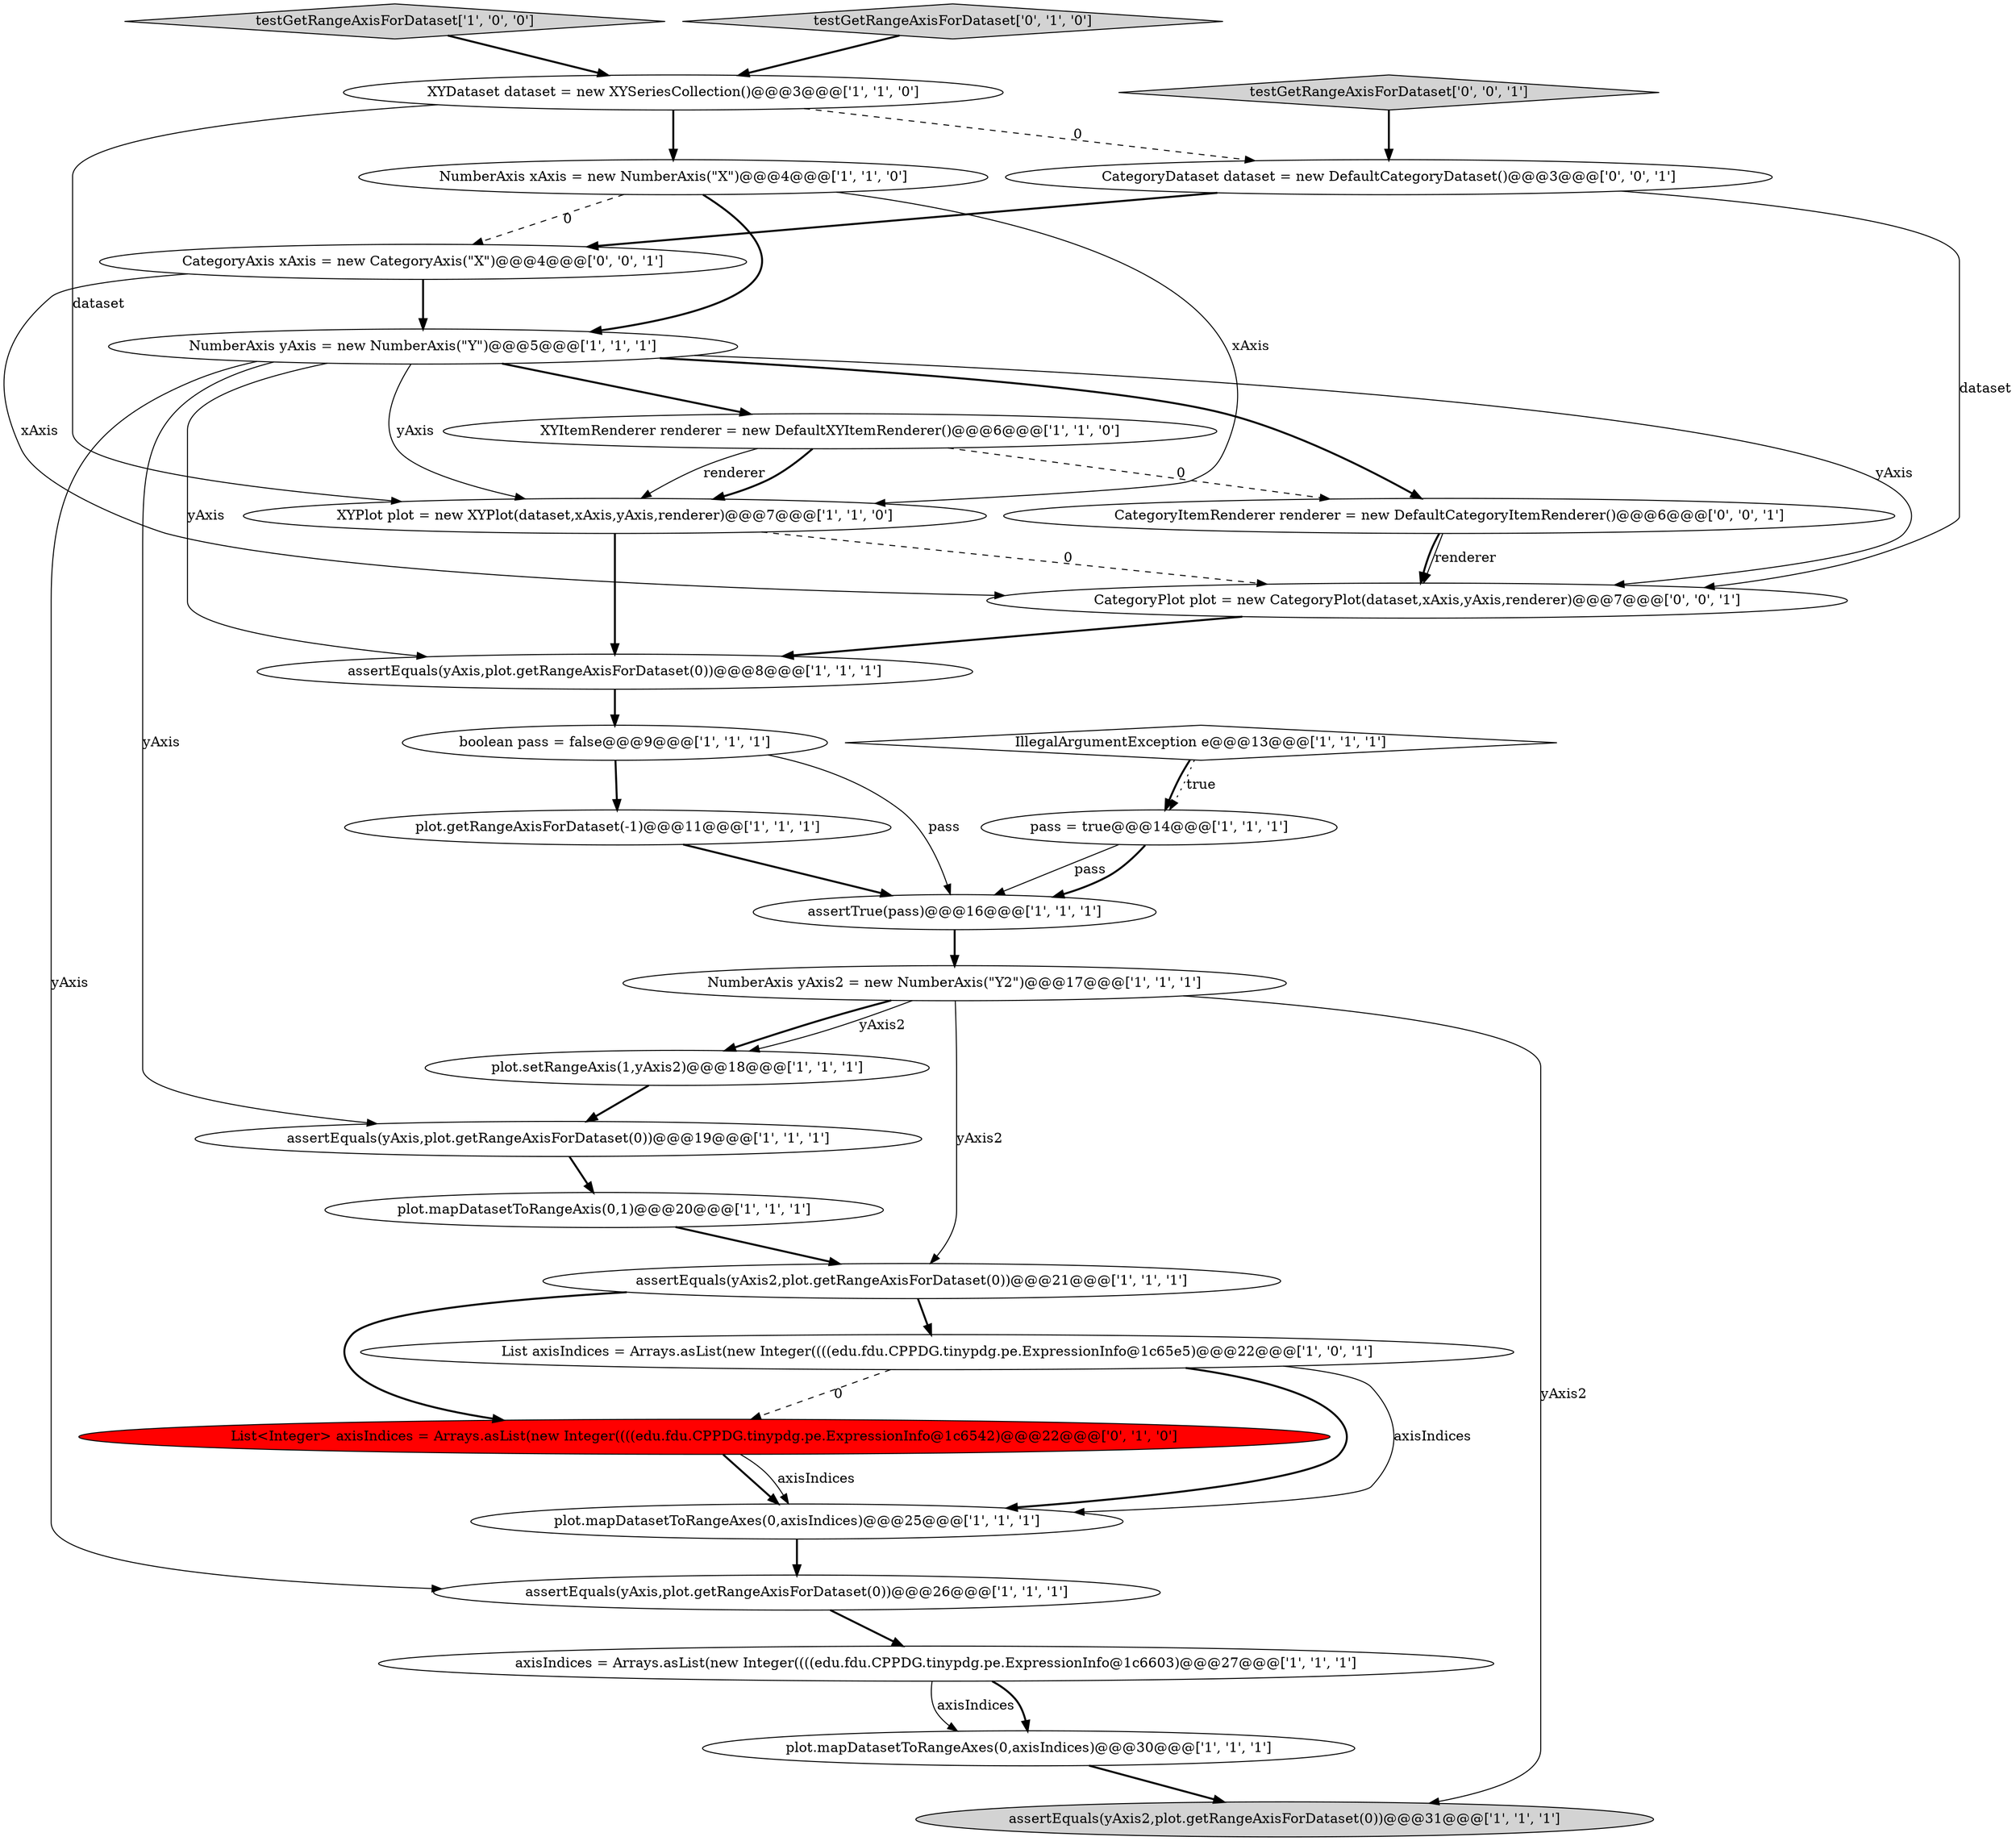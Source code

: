 digraph {
5 [style = filled, label = "List axisIndices = Arrays.asList(new Integer((((edu.fdu.CPPDG.tinypdg.pe.ExpressionInfo@1c65e5)@@@22@@@['1', '0', '1']", fillcolor = white, shape = ellipse image = "AAA0AAABBB1BBB"];
16 [style = filled, label = "assertEquals(yAxis,plot.getRangeAxisForDataset(0))@@@8@@@['1', '1', '1']", fillcolor = white, shape = ellipse image = "AAA0AAABBB1BBB"];
28 [style = filled, label = "CategoryPlot plot = new CategoryPlot(dataset,xAxis,yAxis,renderer)@@@7@@@['0', '0', '1']", fillcolor = white, shape = ellipse image = "AAA0AAABBB3BBB"];
18 [style = filled, label = "XYItemRenderer renderer = new DefaultXYItemRenderer()@@@6@@@['1', '1', '0']", fillcolor = white, shape = ellipse image = "AAA0AAABBB1BBB"];
7 [style = filled, label = "assertEquals(yAxis,plot.getRangeAxisForDataset(0))@@@26@@@['1', '1', '1']", fillcolor = white, shape = ellipse image = "AAA0AAABBB1BBB"];
11 [style = filled, label = "NumberAxis xAxis = new NumberAxis(\"X\")@@@4@@@['1', '1', '0']", fillcolor = white, shape = ellipse image = "AAA0AAABBB1BBB"];
13 [style = filled, label = "axisIndices = Arrays.asList(new Integer((((edu.fdu.CPPDG.tinypdg.pe.ExpressionInfo@1c6603)@@@27@@@['1', '1', '1']", fillcolor = white, shape = ellipse image = "AAA0AAABBB1BBB"];
10 [style = filled, label = "plot.getRangeAxisForDataset(-1)@@@11@@@['1', '1', '1']", fillcolor = white, shape = ellipse image = "AAA0AAABBB1BBB"];
22 [style = filled, label = "NumberAxis yAxis = new NumberAxis(\"Y\")@@@5@@@['1', '1', '1']", fillcolor = white, shape = ellipse image = "AAA0AAABBB1BBB"];
23 [style = filled, label = "List<Integer> axisIndices = Arrays.asList(new Integer((((edu.fdu.CPPDG.tinypdg.pe.ExpressionInfo@1c6542)@@@22@@@['0', '1', '0']", fillcolor = red, shape = ellipse image = "AAA1AAABBB2BBB"];
0 [style = filled, label = "plot.setRangeAxis(1,yAxis2)@@@18@@@['1', '1', '1']", fillcolor = white, shape = ellipse image = "AAA0AAABBB1BBB"];
12 [style = filled, label = "assertTrue(pass)@@@16@@@['1', '1', '1']", fillcolor = white, shape = ellipse image = "AAA0AAABBB1BBB"];
20 [style = filled, label = "IllegalArgumentException e@@@13@@@['1', '1', '1']", fillcolor = white, shape = diamond image = "AAA0AAABBB1BBB"];
25 [style = filled, label = "testGetRangeAxisForDataset['0', '0', '1']", fillcolor = lightgray, shape = diamond image = "AAA0AAABBB3BBB"];
1 [style = filled, label = "pass = true@@@14@@@['1', '1', '1']", fillcolor = white, shape = ellipse image = "AAA0AAABBB1BBB"];
9 [style = filled, label = "boolean pass = false@@@9@@@['1', '1', '1']", fillcolor = white, shape = ellipse image = "AAA0AAABBB1BBB"];
21 [style = filled, label = "NumberAxis yAxis2 = new NumberAxis(\"Y2\")@@@17@@@['1', '1', '1']", fillcolor = white, shape = ellipse image = "AAA0AAABBB1BBB"];
26 [style = filled, label = "CategoryAxis xAxis = new CategoryAxis(\"X\")@@@4@@@['0', '0', '1']", fillcolor = white, shape = ellipse image = "AAA0AAABBB3BBB"];
8 [style = filled, label = "XYDataset dataset = new XYSeriesCollection()@@@3@@@['1', '1', '0']", fillcolor = white, shape = ellipse image = "AAA0AAABBB1BBB"];
15 [style = filled, label = "testGetRangeAxisForDataset['1', '0', '0']", fillcolor = lightgray, shape = diamond image = "AAA0AAABBB1BBB"];
3 [style = filled, label = "assertEquals(yAxis,plot.getRangeAxisForDataset(0))@@@19@@@['1', '1', '1']", fillcolor = white, shape = ellipse image = "AAA0AAABBB1BBB"];
2 [style = filled, label = "plot.mapDatasetToRangeAxes(0,axisIndices)@@@30@@@['1', '1', '1']", fillcolor = white, shape = ellipse image = "AAA0AAABBB1BBB"];
29 [style = filled, label = "CategoryDataset dataset = new DefaultCategoryDataset()@@@3@@@['0', '0', '1']", fillcolor = white, shape = ellipse image = "AAA0AAABBB3BBB"];
4 [style = filled, label = "XYPlot plot = new XYPlot(dataset,xAxis,yAxis,renderer)@@@7@@@['1', '1', '0']", fillcolor = white, shape = ellipse image = "AAA0AAABBB1BBB"];
24 [style = filled, label = "testGetRangeAxisForDataset['0', '1', '0']", fillcolor = lightgray, shape = diamond image = "AAA0AAABBB2BBB"];
14 [style = filled, label = "plot.mapDatasetToRangeAxes(0,axisIndices)@@@25@@@['1', '1', '1']", fillcolor = white, shape = ellipse image = "AAA0AAABBB1BBB"];
6 [style = filled, label = "assertEquals(yAxis2,plot.getRangeAxisForDataset(0))@@@31@@@['1', '1', '1']", fillcolor = lightgray, shape = ellipse image = "AAA0AAABBB1BBB"];
19 [style = filled, label = "plot.mapDatasetToRangeAxis(0,1)@@@20@@@['1', '1', '1']", fillcolor = white, shape = ellipse image = "AAA0AAABBB1BBB"];
17 [style = filled, label = "assertEquals(yAxis2,plot.getRangeAxisForDataset(0))@@@21@@@['1', '1', '1']", fillcolor = white, shape = ellipse image = "AAA0AAABBB1BBB"];
27 [style = filled, label = "CategoryItemRenderer renderer = new DefaultCategoryItemRenderer()@@@6@@@['0', '0', '1']", fillcolor = white, shape = ellipse image = "AAA0AAABBB3BBB"];
7->13 [style = bold, label=""];
0->3 [style = bold, label=""];
1->12 [style = solid, label="pass"];
17->5 [style = bold, label=""];
22->28 [style = solid, label="yAxis"];
18->4 [style = solid, label="renderer"];
21->0 [style = bold, label=""];
12->21 [style = bold, label=""];
2->6 [style = bold, label=""];
5->23 [style = dashed, label="0"];
27->28 [style = bold, label=""];
18->27 [style = dashed, label="0"];
11->26 [style = dashed, label="0"];
22->7 [style = solid, label="yAxis"];
21->17 [style = solid, label="yAxis2"];
5->14 [style = solid, label="axisIndices"];
22->3 [style = solid, label="yAxis"];
19->17 [style = bold, label=""];
9->10 [style = bold, label=""];
20->1 [style = bold, label=""];
5->14 [style = bold, label=""];
25->29 [style = bold, label=""];
22->4 [style = solid, label="yAxis"];
21->0 [style = solid, label="yAxis2"];
28->16 [style = bold, label=""];
17->23 [style = bold, label=""];
26->22 [style = bold, label=""];
11->4 [style = solid, label="xAxis"];
4->28 [style = dashed, label="0"];
14->7 [style = bold, label=""];
29->26 [style = bold, label=""];
23->14 [style = bold, label=""];
26->28 [style = solid, label="xAxis"];
22->18 [style = bold, label=""];
27->28 [style = solid, label="renderer"];
18->4 [style = bold, label=""];
20->1 [style = dotted, label="true"];
3->19 [style = bold, label=""];
22->27 [style = bold, label=""];
10->12 [style = bold, label=""];
9->12 [style = solid, label="pass"];
1->12 [style = bold, label=""];
11->22 [style = bold, label=""];
29->28 [style = solid, label="dataset"];
22->16 [style = solid, label="yAxis"];
24->8 [style = bold, label=""];
21->6 [style = solid, label="yAxis2"];
13->2 [style = solid, label="axisIndices"];
8->11 [style = bold, label=""];
15->8 [style = bold, label=""];
16->9 [style = bold, label=""];
23->14 [style = solid, label="axisIndices"];
4->16 [style = bold, label=""];
8->29 [style = dashed, label="0"];
13->2 [style = bold, label=""];
8->4 [style = solid, label="dataset"];
}
